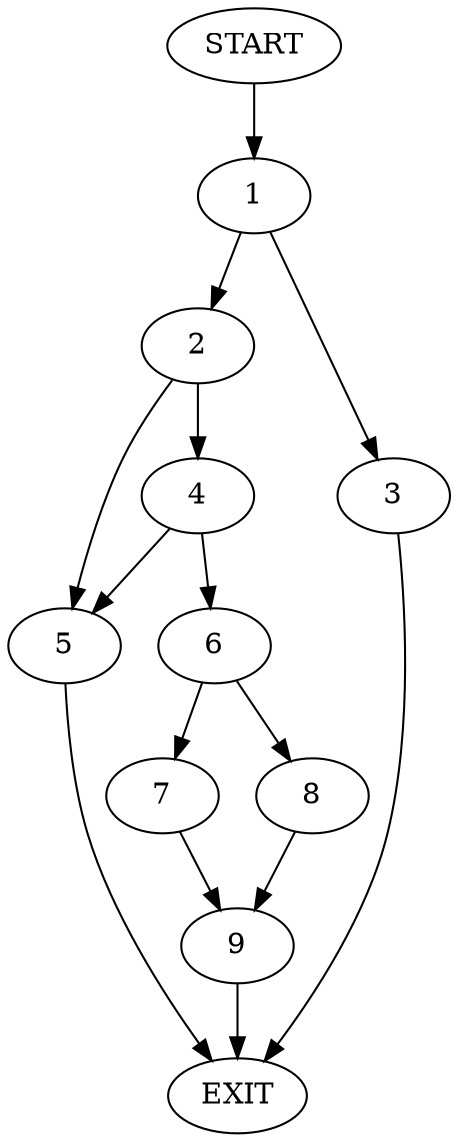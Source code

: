 digraph {
0 [label="START"]
10 [label="EXIT"]
0 -> 1
1 -> 2
1 -> 3
3 -> 10
2 -> 4
2 -> 5
4 -> 5
4 -> 6
5 -> 10
6 -> 7
6 -> 8
7 -> 9
8 -> 9
9 -> 10
}
